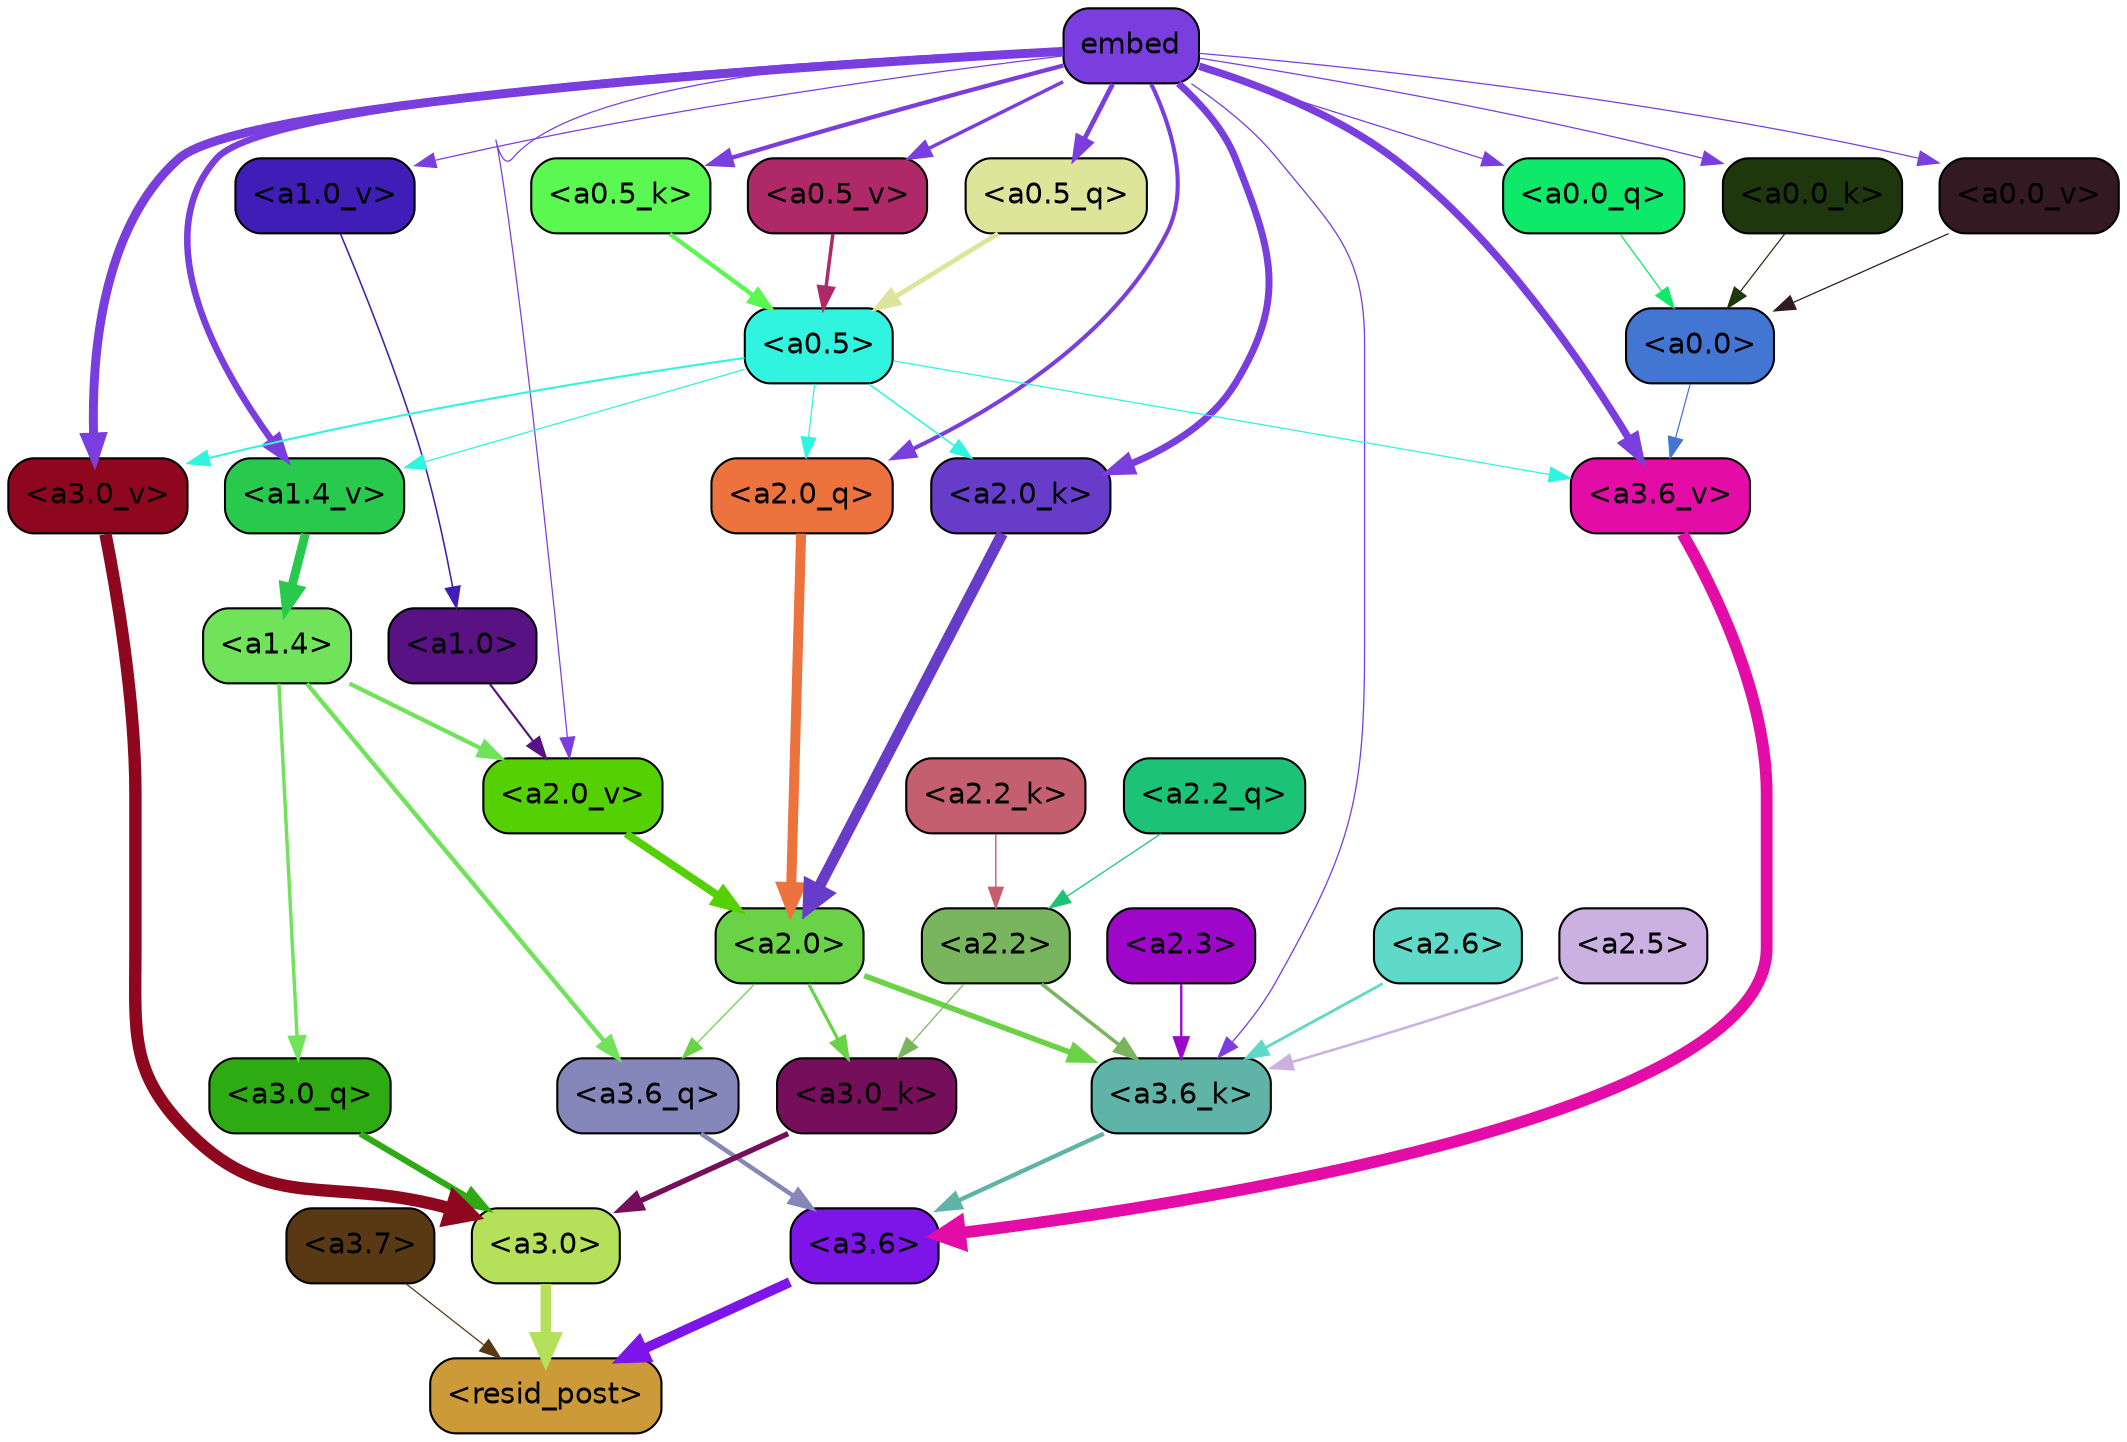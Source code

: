 strict digraph "" {
	graph [bgcolor=transparent,
		layout=dot,
		overlap=false,
		splines=true
	];
	"<a3.7>"	[color=black,
		fillcolor="#593913",
		fontname=Helvetica,
		shape=box,
		style="filled, rounded"];
	"<resid_post>"	[color=black,
		fillcolor="#cc9a39",
		fontname=Helvetica,
		shape=box,
		style="filled, rounded"];
	"<a3.7>" -> "<resid_post>"	[color="#593913",
		penwidth=0.6];
	"<a3.6>"	[color=black,
		fillcolor="#7d15e9",
		fontname=Helvetica,
		shape=box,
		style="filled, rounded"];
	"<a3.6>" -> "<resid_post>"	[color="#7d15e9",
		penwidth=4.748674273490906];
	"<a3.0>"	[color=black,
		fillcolor="#b5e059",
		fontname=Helvetica,
		shape=box,
		style="filled, rounded"];
	"<a3.0>" -> "<resid_post>"	[color="#b5e059",
		penwidth=5.004031300544739];
	"<a3.6_q>"	[color=black,
		fillcolor="#8587ba",
		fontname=Helvetica,
		shape=box,
		style="filled, rounded"];
	"<a3.6_q>" -> "<a3.6>"	[color="#8587ba",
		penwidth=2.1656854450702667];
	"<a3.0_q>"	[color=black,
		fillcolor="#2eab13",
		fontname=Helvetica,
		shape=box,
		style="filled, rounded"];
	"<a3.0_q>" -> "<a3.0>"	[color="#2eab13",
		penwidth=2.95696559548378];
	"<a3.6_k>"	[color=black,
		fillcolor="#5fb3a7",
		fontname=Helvetica,
		shape=box,
		style="filled, rounded"];
	"<a3.6_k>" -> "<a3.6>"	[color="#5fb3a7",
		penwidth=2.086437076330185];
	"<a3.0_k>"	[color=black,
		fillcolor="#760f5b",
		fontname=Helvetica,
		shape=box,
		style="filled, rounded"];
	"<a3.0_k>" -> "<a3.0>"	[color="#760f5b",
		penwidth=2.5988530814647675];
	"<a3.6_v>"	[color=black,
		fillcolor="#e30ca6",
		fontname=Helvetica,
		shape=box,
		style="filled, rounded"];
	"<a3.6_v>" -> "<a3.6>"	[color="#e30ca6",
		penwidth=5.669987380504608];
	"<a3.0_v>"	[color=black,
		fillcolor="#8e071f",
		fontname=Helvetica,
		shape=box,
		style="filled, rounded"];
	"<a3.0_v>" -> "<a3.0>"	[color="#8e071f",
		penwidth=5.9515902400016785];
	"<a2.0>"	[color=black,
		fillcolor="#69d247",
		fontname=Helvetica,
		shape=box,
		style="filled, rounded"];
	"<a2.0>" -> "<a3.6_q>"	[color="#69d247",
		penwidth=0.6];
	"<a2.0>" -> "<a3.6_k>"	[color="#69d247",
		penwidth=2.6423546075820923];
	"<a2.0>" -> "<a3.0_k>"	[color="#69d247",
		penwidth=1.5482127666473389];
	"<a1.4>"	[color=black,
		fillcolor="#71e35b",
		fontname=Helvetica,
		shape=box,
		style="filled, rounded"];
	"<a1.4>" -> "<a3.6_q>"	[color="#71e35b",
		penwidth=2.1035547256469727];
	"<a1.4>" -> "<a3.0_q>"	[color="#71e35b",
		penwidth=1.6541699171066284];
	"<a2.0_v>"	[color=black,
		fillcolor="#55d103",
		fontname=Helvetica,
		shape=box,
		style="filled, rounded"];
	"<a1.4>" -> "<a2.0_v>"	[color="#71e35b",
		penwidth=2.048949420452118];
	"<a2.6>"	[color=black,
		fillcolor="#60dac8",
		fontname=Helvetica,
		shape=box,
		style="filled, rounded"];
	"<a2.6>" -> "<a3.6_k>"	[color="#60dac8",
		penwidth=1.3718644380569458];
	"<a2.5>"	[color=black,
		fillcolor="#cbb0e2",
		fontname=Helvetica,
		shape=box,
		style="filled, rounded"];
	"<a2.5>" -> "<a3.6_k>"	[color="#cbb0e2",
		penwidth=1.231603980064392];
	"<a2.3>"	[color=black,
		fillcolor="#9e07ca",
		fontname=Helvetica,
		shape=box,
		style="filled, rounded"];
	"<a2.3>" -> "<a3.6_k>"	[color="#9e07ca",
		penwidth=1.1117559671401978];
	"<a2.2>"	[color=black,
		fillcolor="#79b55e",
		fontname=Helvetica,
		shape=box,
		style="filled, rounded"];
	"<a2.2>" -> "<a3.6_k>"	[color="#79b55e",
		penwidth=1.7315057516098022];
	"<a2.2>" -> "<a3.0_k>"	[color="#79b55e",
		penwidth=0.6];
	embed	[color=black,
		fillcolor="#7b3ede",
		fontname=Helvetica,
		shape=box,
		style="filled, rounded"];
	embed -> "<a3.6_k>"	[color="#7b3ede",
		penwidth=0.6229734420776367];
	embed -> "<a3.6_v>"	[color="#7b3ede",
		penwidth=3.56406831741333];
	embed -> "<a3.0_v>"	[color="#7b3ede",
		penwidth=4.293717980384827];
	"<a2.0_q>"	[color=black,
		fillcolor="#ec723e",
		fontname=Helvetica,
		shape=box,
		style="filled, rounded"];
	embed -> "<a2.0_q>"	[color="#7b3ede",
		penwidth=1.9479764699935913];
	"<a2.0_k>"	[color=black,
		fillcolor="#673cc9",
		fontname=Helvetica,
		shape=box,
		style="filled, rounded"];
	embed -> "<a2.0_k>"	[color="#7b3ede",
		penwidth=3.348647713661194];
	embed -> "<a2.0_v>"	[color="#7b3ede",
		penwidth=0.6];
	"<a1.4_v>"	[color=black,
		fillcolor="#29c94e",
		fontname=Helvetica,
		shape=box,
		style="filled, rounded"];
	embed -> "<a1.4_v>"	[color="#7b3ede",
		penwidth=3.1658360958099365];
	"<a1.0_v>"	[color=black,
		fillcolor="#401db6",
		fontname=Helvetica,
		shape=box,
		style="filled, rounded"];
	embed -> "<a1.0_v>"	[color="#7b3ede",
		penwidth=0.6];
	"<a0.5_q>"	[color=black,
		fillcolor="#dce59a",
		fontname=Helvetica,
		shape=box,
		style="filled, rounded"];
	embed -> "<a0.5_q>"	[color="#7b3ede",
		penwidth=2.3033435344696045];
	"<a0.0_q>"	[color=black,
		fillcolor="#0fe969",
		fontname=Helvetica,
		shape=box,
		style="filled, rounded"];
	embed -> "<a0.0_q>"	[color="#7b3ede",
		penwidth=0.6];
	"<a0.5_k>"	[color=black,
		fillcolor="#5cf852",
		fontname=Helvetica,
		shape=box,
		style="filled, rounded"];
	embed -> "<a0.5_k>"	[color="#7b3ede",
		penwidth=2.0782761573791504];
	"<a0.0_k>"	[color=black,
		fillcolor="#1e370c",
		fontname=Helvetica,
		shape=box,
		style="filled, rounded"];
	embed -> "<a0.0_k>"	[color="#7b3ede",
		penwidth=0.6];
	"<a0.5_v>"	[color=black,
		fillcolor="#af2969",
		fontname=Helvetica,
		shape=box,
		style="filled, rounded"];
	embed -> "<a0.5_v>"	[color="#7b3ede",
		penwidth=1.6795666217803955];
	"<a0.0_v>"	[color=black,
		fillcolor="#321922",
		fontname=Helvetica,
		shape=box,
		style="filled, rounded"];
	embed -> "<a0.0_v>"	[color="#7b3ede",
		penwidth=0.6];
	"<a0.5>"	[color=black,
		fillcolor="#30f4df",
		fontname=Helvetica,
		shape=box,
		style="filled, rounded"];
	"<a0.5>" -> "<a3.6_v>"	[color="#30f4df",
		penwidth=0.6];
	"<a0.5>" -> "<a3.0_v>"	[color="#30f4df",
		penwidth=0.9916514158248901];
	"<a0.5>" -> "<a2.0_q>"	[color="#30f4df",
		penwidth=0.6];
	"<a0.5>" -> "<a2.0_k>"	[color="#30f4df",
		penwidth=0.7479127645492554];
	"<a0.5>" -> "<a1.4_v>"	[color="#30f4df",
		penwidth=0.6];
	"<a0.0>"	[color=black,
		fillcolor="#4376d3",
		fontname=Helvetica,
		shape=box,
		style="filled, rounded"];
	"<a0.0>" -> "<a3.6_v>"	[color="#4376d3",
		penwidth=0.6];
	"<a2.2_q>"	[color=black,
		fillcolor="#1cc377",
		fontname=Helvetica,
		shape=box,
		style="filled, rounded"];
	"<a2.2_q>" -> "<a2.2>"	[color="#1cc377",
		penwidth=0.6068362593650818];
	"<a2.0_q>" -> "<a2.0>"	[color="#ec723e",
		penwidth=4.801594913005829];
	"<a2.2_k>"	[color=black,
		fillcolor="#c35f6f",
		fontname=Helvetica,
		shape=box,
		style="filled, rounded"];
	"<a2.2_k>" -> "<a2.2>"	[color="#c35f6f",
		penwidth=0.6648573875427246];
	"<a2.0_k>" -> "<a2.0>"	[color="#673cc9",
		penwidth=5.364346981048584];
	"<a2.0_v>" -> "<a2.0>"	[color="#55d103",
		penwidth=3.76983106136322];
	"<a1.0>"	[color=black,
		fillcolor="#581284",
		fontname=Helvetica,
		shape=box,
		style="filled, rounded"];
	"<a1.0>" -> "<a2.0_v>"	[color="#581284",
		penwidth=1.0333166718482971];
	"<a1.4_v>" -> "<a1.4>"	[color="#29c94e",
		penwidth=4.295930981636047];
	"<a1.0_v>" -> "<a1.0>"	[color="#401db6",
		penwidth=0.7506231069564819];
	"<a0.5_q>" -> "<a0.5>"	[color="#dce59a",
		penwidth=2.30334210395813];
	"<a0.0_q>" -> "<a0.0>"	[color="#0fe969",
		penwidth=0.6];
	"<a0.5_k>" -> "<a0.5>"	[color="#5cf852",
		penwidth=2.078277349472046];
	"<a0.0_k>" -> "<a0.0>"	[color="#1e370c",
		penwidth=0.6];
	"<a0.5_v>" -> "<a0.5>"	[color="#af2969",
		penwidth=1.6795680522918701];
	"<a0.0_v>" -> "<a0.0>"	[color="#321922",
		penwidth=0.6];
}

